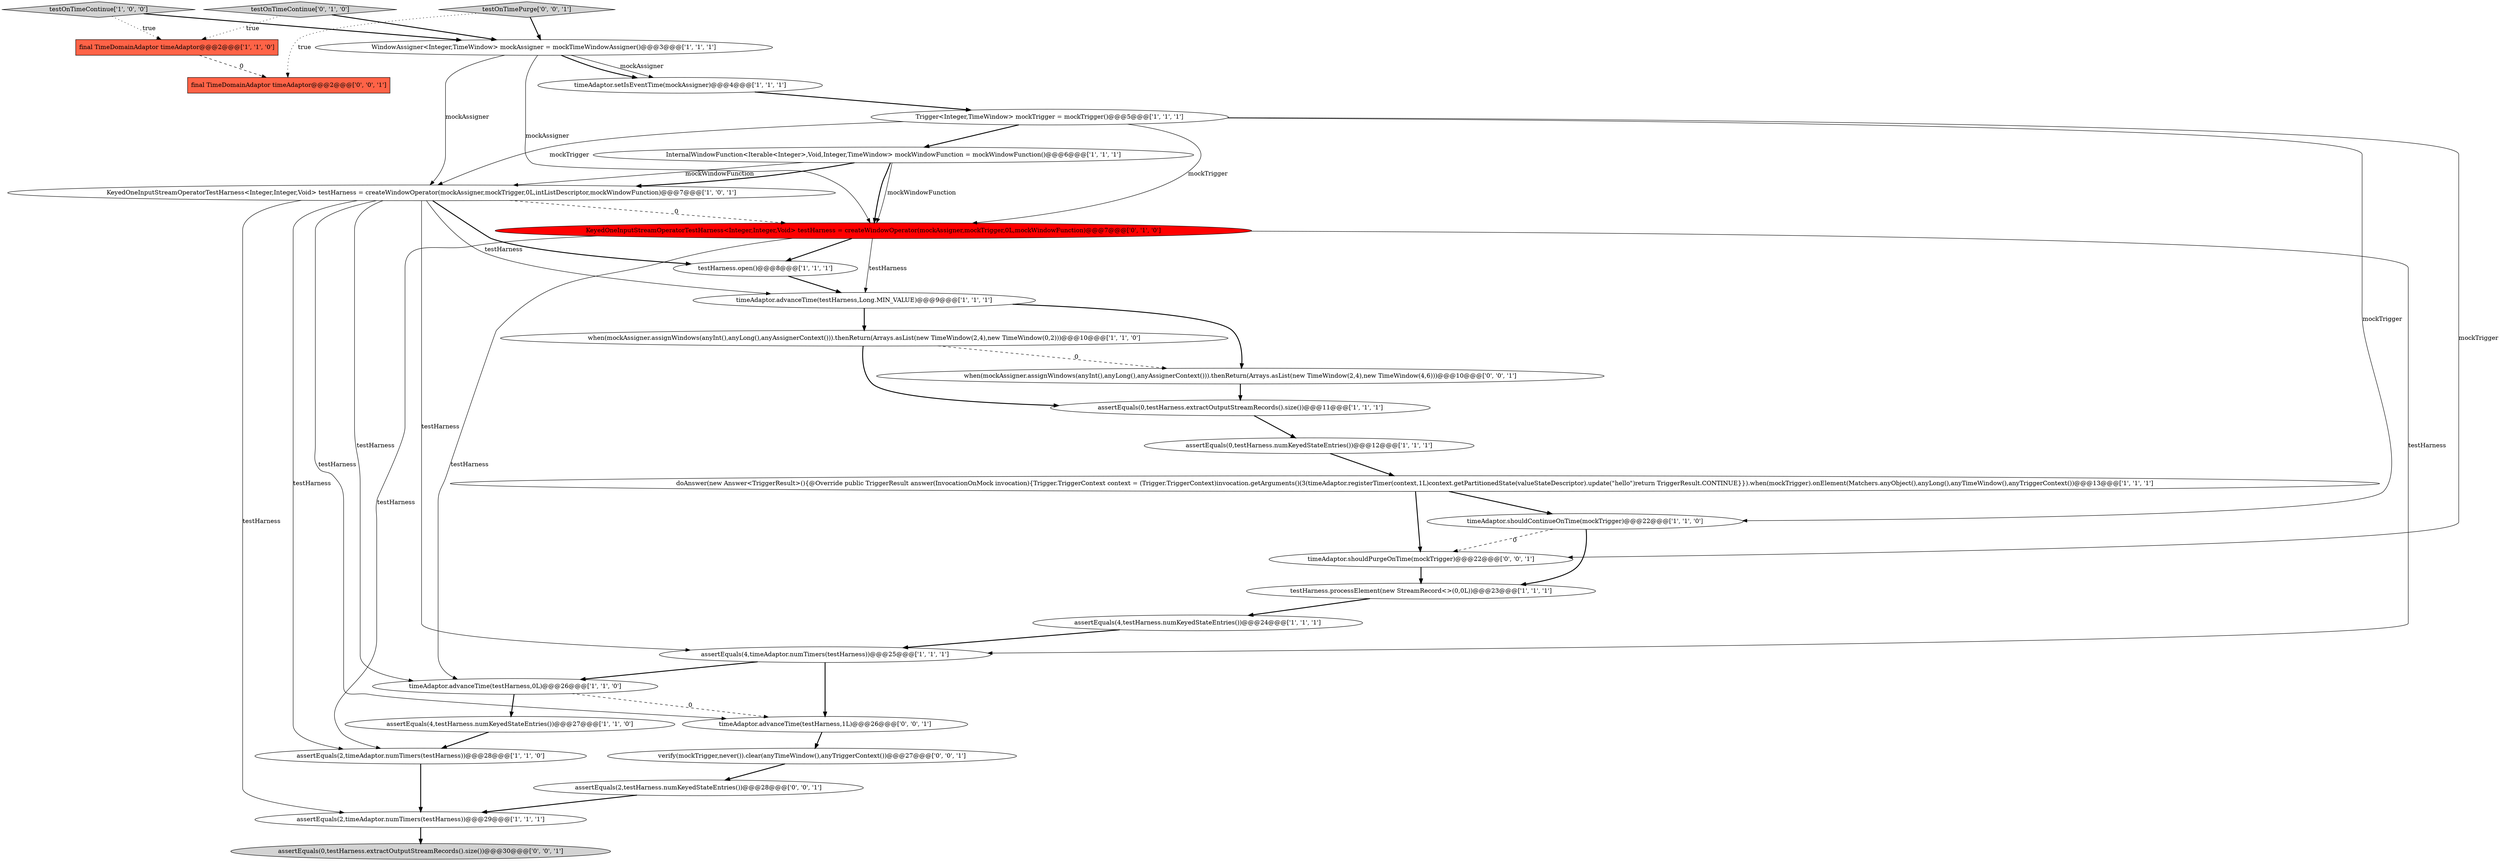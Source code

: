 digraph {
14 [style = filled, label = "assertEquals(4,timeAdaptor.numTimers(testHarness))@@@25@@@['1', '1', '1']", fillcolor = white, shape = ellipse image = "AAA0AAABBB1BBB"];
10 [style = filled, label = "WindowAssigner<Integer,TimeWindow> mockAssigner = mockTimeWindowAssigner()@@@3@@@['1', '1', '1']", fillcolor = white, shape = ellipse image = "AAA0AAABBB1BBB"];
7 [style = filled, label = "final TimeDomainAdaptor timeAdaptor@@@2@@@['1', '1', '0']", fillcolor = tomato, shape = box image = "AAA0AAABBB1BBB"];
24 [style = filled, label = "assertEquals(0,testHarness.extractOutputStreamRecords().size())@@@30@@@['0', '0', '1']", fillcolor = lightgray, shape = ellipse image = "AAA0AAABBB3BBB"];
30 [style = filled, label = "timeAdaptor.advanceTime(testHarness,1L)@@@26@@@['0', '0', '1']", fillcolor = white, shape = ellipse image = "AAA0AAABBB3BBB"];
26 [style = filled, label = "when(mockAssigner.assignWindows(anyInt(),anyLong(),anyAssignerContext())).thenReturn(Arrays.asList(new TimeWindow(2,4),new TimeWindow(4,6)))@@@10@@@['0', '0', '1']", fillcolor = white, shape = ellipse image = "AAA0AAABBB3BBB"];
29 [style = filled, label = "testOnTimePurge['0', '0', '1']", fillcolor = lightgray, shape = diamond image = "AAA0AAABBB3BBB"];
0 [style = filled, label = "timeAdaptor.setIsEventTime(mockAssigner)@@@4@@@['1', '1', '1']", fillcolor = white, shape = ellipse image = "AAA0AAABBB1BBB"];
18 [style = filled, label = "assertEquals(4,testHarness.numKeyedStateEntries())@@@27@@@['1', '1', '0']", fillcolor = white, shape = ellipse image = "AAA0AAABBB1BBB"];
19 [style = filled, label = "Trigger<Integer,TimeWindow> mockTrigger = mockTrigger()@@@5@@@['1', '1', '1']", fillcolor = white, shape = ellipse image = "AAA0AAABBB1BBB"];
6 [style = filled, label = "assertEquals(4,testHarness.numKeyedStateEntries())@@@24@@@['1', '1', '1']", fillcolor = white, shape = ellipse image = "AAA0AAABBB1BBB"];
21 [style = filled, label = "testOnTimeContinue['0', '1', '0']", fillcolor = lightgray, shape = diamond image = "AAA0AAABBB2BBB"];
4 [style = filled, label = "timeAdaptor.advanceTime(testHarness,Long.MIN_VALUE)@@@9@@@['1', '1', '1']", fillcolor = white, shape = ellipse image = "AAA0AAABBB1BBB"];
11 [style = filled, label = "assertEquals(2,timeAdaptor.numTimers(testHarness))@@@28@@@['1', '1', '0']", fillcolor = white, shape = ellipse image = "AAA0AAABBB1BBB"];
22 [style = filled, label = "KeyedOneInputStreamOperatorTestHarness<Integer,Integer,Void> testHarness = createWindowOperator(mockAssigner,mockTrigger,0L,mockWindowFunction)@@@7@@@['0', '1', '0']", fillcolor = red, shape = ellipse image = "AAA1AAABBB2BBB"];
12 [style = filled, label = "when(mockAssigner.assignWindows(anyInt(),anyLong(),anyAssignerContext())).thenReturn(Arrays.asList(new TimeWindow(2,4),new TimeWindow(0,2)))@@@10@@@['1', '1', '0']", fillcolor = white, shape = ellipse image = "AAA0AAABBB1BBB"];
15 [style = filled, label = "testHarness.open()@@@8@@@['1', '1', '1']", fillcolor = white, shape = ellipse image = "AAA0AAABBB1BBB"];
1 [style = filled, label = "timeAdaptor.advanceTime(testHarness,0L)@@@26@@@['1', '1', '0']", fillcolor = white, shape = ellipse image = "AAA0AAABBB1BBB"];
25 [style = filled, label = "verify(mockTrigger,never()).clear(anyTimeWindow(),anyTriggerContext())@@@27@@@['0', '0', '1']", fillcolor = white, shape = ellipse image = "AAA0AAABBB3BBB"];
23 [style = filled, label = "assertEquals(2,testHarness.numKeyedStateEntries())@@@28@@@['0', '0', '1']", fillcolor = white, shape = ellipse image = "AAA0AAABBB3BBB"];
5 [style = filled, label = "testOnTimeContinue['1', '0', '0']", fillcolor = lightgray, shape = diamond image = "AAA0AAABBB1BBB"];
8 [style = filled, label = "InternalWindowFunction<Iterable<Integer>,Void,Integer,TimeWindow> mockWindowFunction = mockWindowFunction()@@@6@@@['1', '1', '1']", fillcolor = white, shape = ellipse image = "AAA0AAABBB1BBB"];
3 [style = filled, label = "KeyedOneInputStreamOperatorTestHarness<Integer,Integer,Void> testHarness = createWindowOperator(mockAssigner,mockTrigger,0L,intListDescriptor,mockWindowFunction)@@@7@@@['1', '0', '1']", fillcolor = white, shape = ellipse image = "AAA0AAABBB1BBB"];
17 [style = filled, label = "doAnswer(new Answer<TriggerResult>(){@Override public TriggerResult answer(InvocationOnMock invocation){Trigger.TriggerContext context = (Trigger.TriggerContext)invocation.getArguments()(3(timeAdaptor.registerTimer(context,1L)context.getPartitionedState(valueStateDescriptor).update(\"hello\")return TriggerResult.CONTINUE}}).when(mockTrigger).onElement(Matchers.anyObject(),anyLong(),anyTimeWindow(),anyTriggerContext())@@@13@@@['1', '1', '1']", fillcolor = white, shape = ellipse image = "AAA0AAABBB1BBB"];
13 [style = filled, label = "testHarness.processElement(new StreamRecord<>(0,0L))@@@23@@@['1', '1', '1']", fillcolor = white, shape = ellipse image = "AAA0AAABBB1BBB"];
9 [style = filled, label = "timeAdaptor.shouldContinueOnTime(mockTrigger)@@@22@@@['1', '1', '0']", fillcolor = white, shape = ellipse image = "AAA0AAABBB1BBB"];
2 [style = filled, label = "assertEquals(0,testHarness.extractOutputStreamRecords().size())@@@11@@@['1', '1', '1']", fillcolor = white, shape = ellipse image = "AAA0AAABBB1BBB"];
28 [style = filled, label = "timeAdaptor.shouldPurgeOnTime(mockTrigger)@@@22@@@['0', '0', '1']", fillcolor = white, shape = ellipse image = "AAA0AAABBB3BBB"];
20 [style = filled, label = "assertEquals(2,timeAdaptor.numTimers(testHarness))@@@29@@@['1', '1', '1']", fillcolor = white, shape = ellipse image = "AAA0AAABBB1BBB"];
16 [style = filled, label = "assertEquals(0,testHarness.numKeyedStateEntries())@@@12@@@['1', '1', '1']", fillcolor = white, shape = ellipse image = "AAA0AAABBB1BBB"];
27 [style = filled, label = "final TimeDomainAdaptor timeAdaptor@@@2@@@['0', '0', '1']", fillcolor = tomato, shape = box image = "AAA0AAABBB3BBB"];
11->20 [style = bold, label=""];
5->10 [style = bold, label=""];
19->22 [style = solid, label="mockTrigger"];
21->10 [style = bold, label=""];
23->20 [style = bold, label=""];
10->0 [style = solid, label="mockAssigner"];
22->15 [style = bold, label=""];
10->3 [style = solid, label="mockAssigner"];
14->30 [style = bold, label=""];
22->4 [style = solid, label="testHarness"];
8->3 [style = solid, label="mockWindowFunction"];
3->20 [style = solid, label="testHarness"];
0->19 [style = bold, label=""];
25->23 [style = bold, label=""];
29->27 [style = dotted, label="true"];
1->30 [style = dashed, label="0"];
17->9 [style = bold, label=""];
18->11 [style = bold, label=""];
8->3 [style = bold, label=""];
9->28 [style = dashed, label="0"];
4->26 [style = bold, label=""];
30->25 [style = bold, label=""];
22->14 [style = solid, label="testHarness"];
1->18 [style = bold, label=""];
28->13 [style = bold, label=""];
3->15 [style = bold, label=""];
3->22 [style = dashed, label="0"];
16->17 [style = bold, label=""];
19->8 [style = bold, label=""];
14->1 [style = bold, label=""];
8->22 [style = solid, label="mockWindowFunction"];
22->11 [style = solid, label="testHarness"];
8->22 [style = bold, label=""];
7->27 [style = dashed, label="0"];
2->16 [style = bold, label=""];
6->14 [style = bold, label=""];
12->26 [style = dashed, label="0"];
26->2 [style = bold, label=""];
12->2 [style = bold, label=""];
19->3 [style = solid, label="mockTrigger"];
17->28 [style = bold, label=""];
3->14 [style = solid, label="testHarness"];
5->7 [style = dotted, label="true"];
10->22 [style = solid, label="mockAssigner"];
21->7 [style = dotted, label="true"];
10->0 [style = bold, label=""];
19->28 [style = solid, label="mockTrigger"];
15->4 [style = bold, label=""];
22->1 [style = solid, label="testHarness"];
4->12 [style = bold, label=""];
9->13 [style = bold, label=""];
29->10 [style = bold, label=""];
3->4 [style = solid, label="testHarness"];
13->6 [style = bold, label=""];
20->24 [style = bold, label=""];
19->9 [style = solid, label="mockTrigger"];
3->1 [style = solid, label="testHarness"];
3->11 [style = solid, label="testHarness"];
3->30 [style = solid, label="testHarness"];
}
